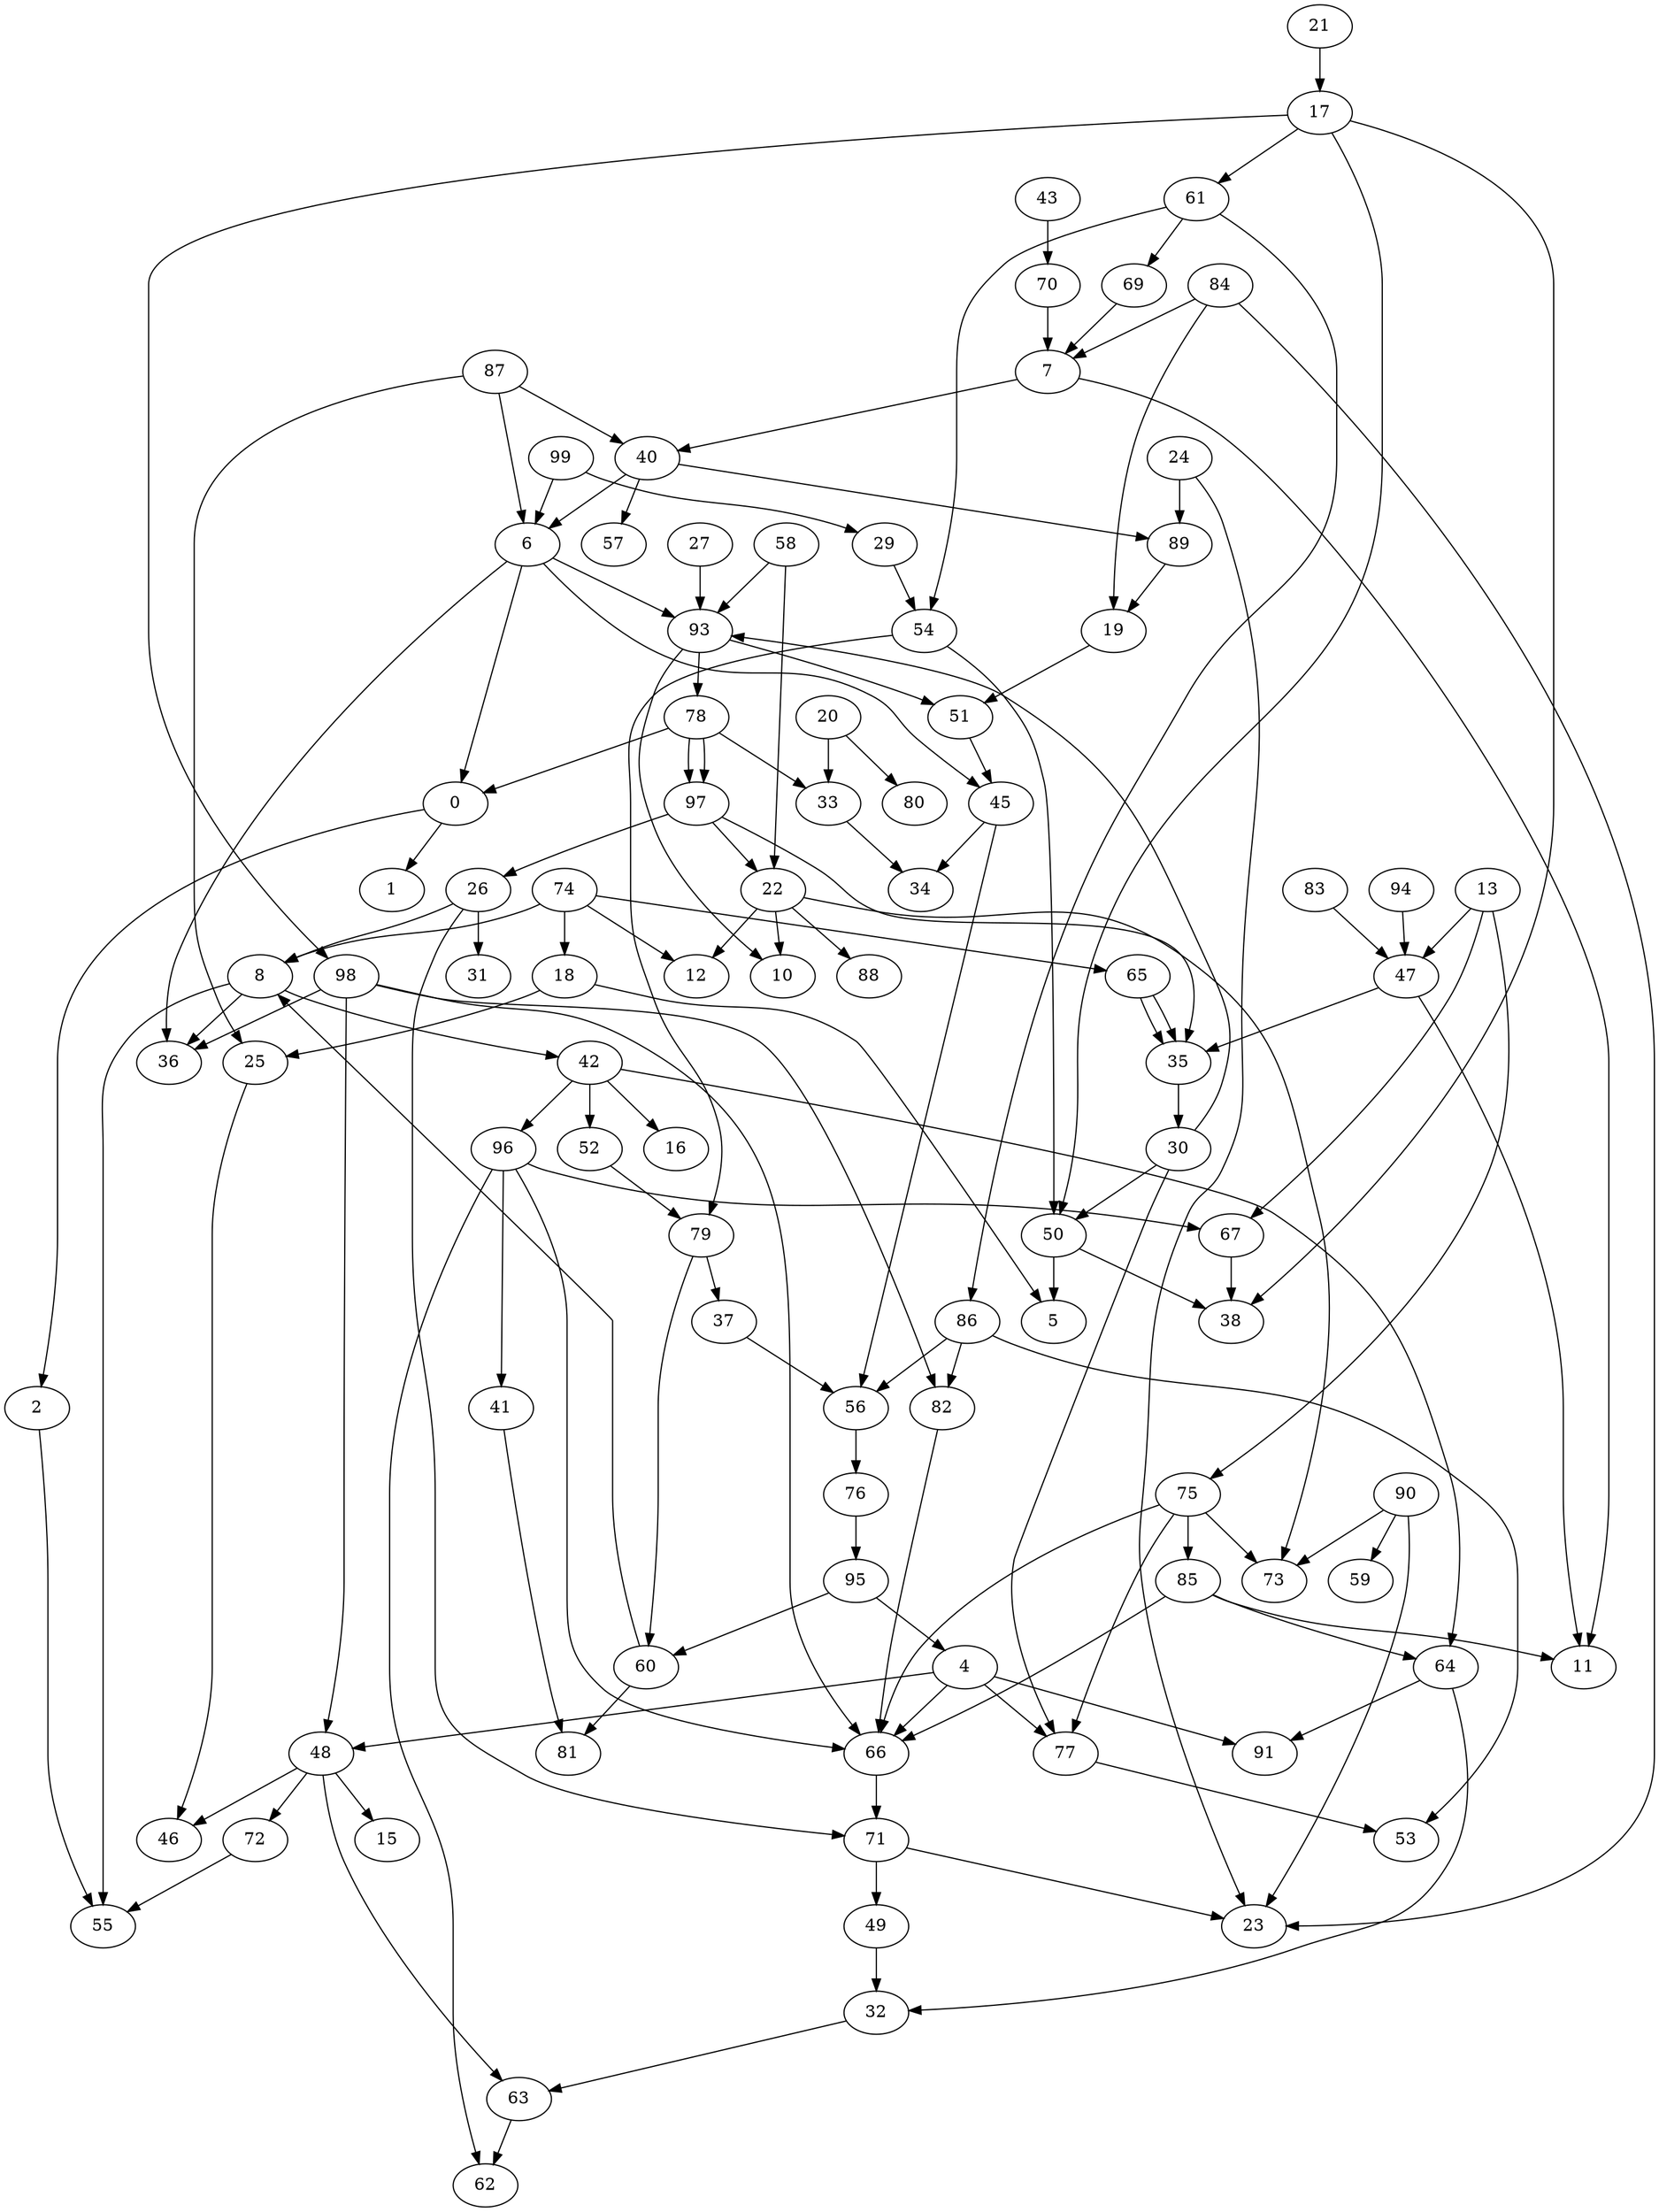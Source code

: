digraph cfg {
0 -> { 1 2 }
2 -> { 55 }
4 -> { 77 }
4 -> { 66 }
4 -> { 91 }
4 -> { 48 }
6 -> { 93 }
6 -> { 0 }
6 -> { 45 }
6 -> { 36 }
7 -> { 11 }
7 -> { 40 }
8 -> { 55 }
8 -> { 36 }
8 -> { 42 }
13 -> { 67 }
13 -> { 47 }
13 -> { 75 }
17 -> { 38 }
17 -> { 50 }
17 -> { 98 }
17 -> { 61 }
18 -> { 5 }
18 -> { 25 }
19 -> { 51 }
20 -> { 80 }
20 -> { 33 }
21 -> { 17 }
22 -> { 12 }
22 -> { 10 }
22 -> { 88 }
22 -> { 73 }
24 -> { 23 }
24 -> { 89 }
25 -> { 46 }
26 -> { 31 }
26 -> { 8 }
26 -> { 71 }
27 -> { 93 }
29 -> { 54 }
30 -> { 50 }
30 -> { 93 }
30 -> { 77 }
32 -> { 63 }
33 -> { 34 }
35 -> { 30 }
37 -> { 56 }
40 -> { 6 }
40 -> { 89 }
40 -> { 57 }
41 -> { 81 }
42 -> { 52 }
42 -> { 96 }
42 -> { 64 }
42 -> { 16 }
43 -> { 70 }
45 -> { 56 }
45 -> { 34 }
47 -> { 35 }
47 -> { 11 }
48 -> { 72 }
48 -> { 46 }
48 -> { 15 }
48 -> { 63 }
49 -> { 32 }
50 -> { 5 }
50 -> { 38 }
51 -> { 45 }
52 -> { 79 }
54 -> { 79 }
54 -> { 50 }
56 -> { 76 }
58 -> { 22 }
58 -> { 93 }
60 -> { 81 }
60 -> { 8 }
61 -> { 54 }
61 -> { 86 }
61 -> { 69 }
63 -> { 62 }
64 -> { 32 }
64 -> { 91 }
65 -> { 35 }
65 -> { 35 }
66 -> { 71 }
67 -> { 38 }
69 -> { 7 }
70 -> { 7 }
71 -> { 49 }
71 -> { 23 }
72 -> { 55 }
74 -> { 8 }
74 -> { 12 }
74 -> { 18 }
74 -> { 65 }
75 -> { 66 }
75 -> { 73 }
75 -> { 85 }
75 -> { 77 }
76 -> { 95 }
77 -> { 53 }
78 -> { 33 }
78 -> { 97 }
78 -> { 0 }
78 -> { 97 }
79 -> { 60 }
79 -> { 37 }
82 -> { 66 }
83 -> { 47 }
84 -> { 23 }
84 -> { 19 }
84 -> { 7 }
85 -> { 11 }
85 -> { 64 }
85 -> { 66 }
86 -> { 82 }
86 -> { 56 }
86 -> { 53 }
87 -> { 40 }
87 -> { 6 }
87 -> { 25 }
89 -> { 19 }
90 -> { 23 }
90 -> { 73 }
90 -> { 59 }
93 -> { 51 }
93 -> { 78 }
93 -> { 10 }
94 -> { 47 }
95 -> { 4 }
95 -> { 60 }
96 -> { 41 }
96 -> { 62 }
96 -> { 66 }
96 -> { 67 }
97 -> { 22 }
97 -> { 35 }
97 -> { 26 }
98 -> { 36 }
98 -> { 82 }
98 -> { 66 }
98 -> { 48 }
99 -> { 6 }
99 -> { 29 }
}
